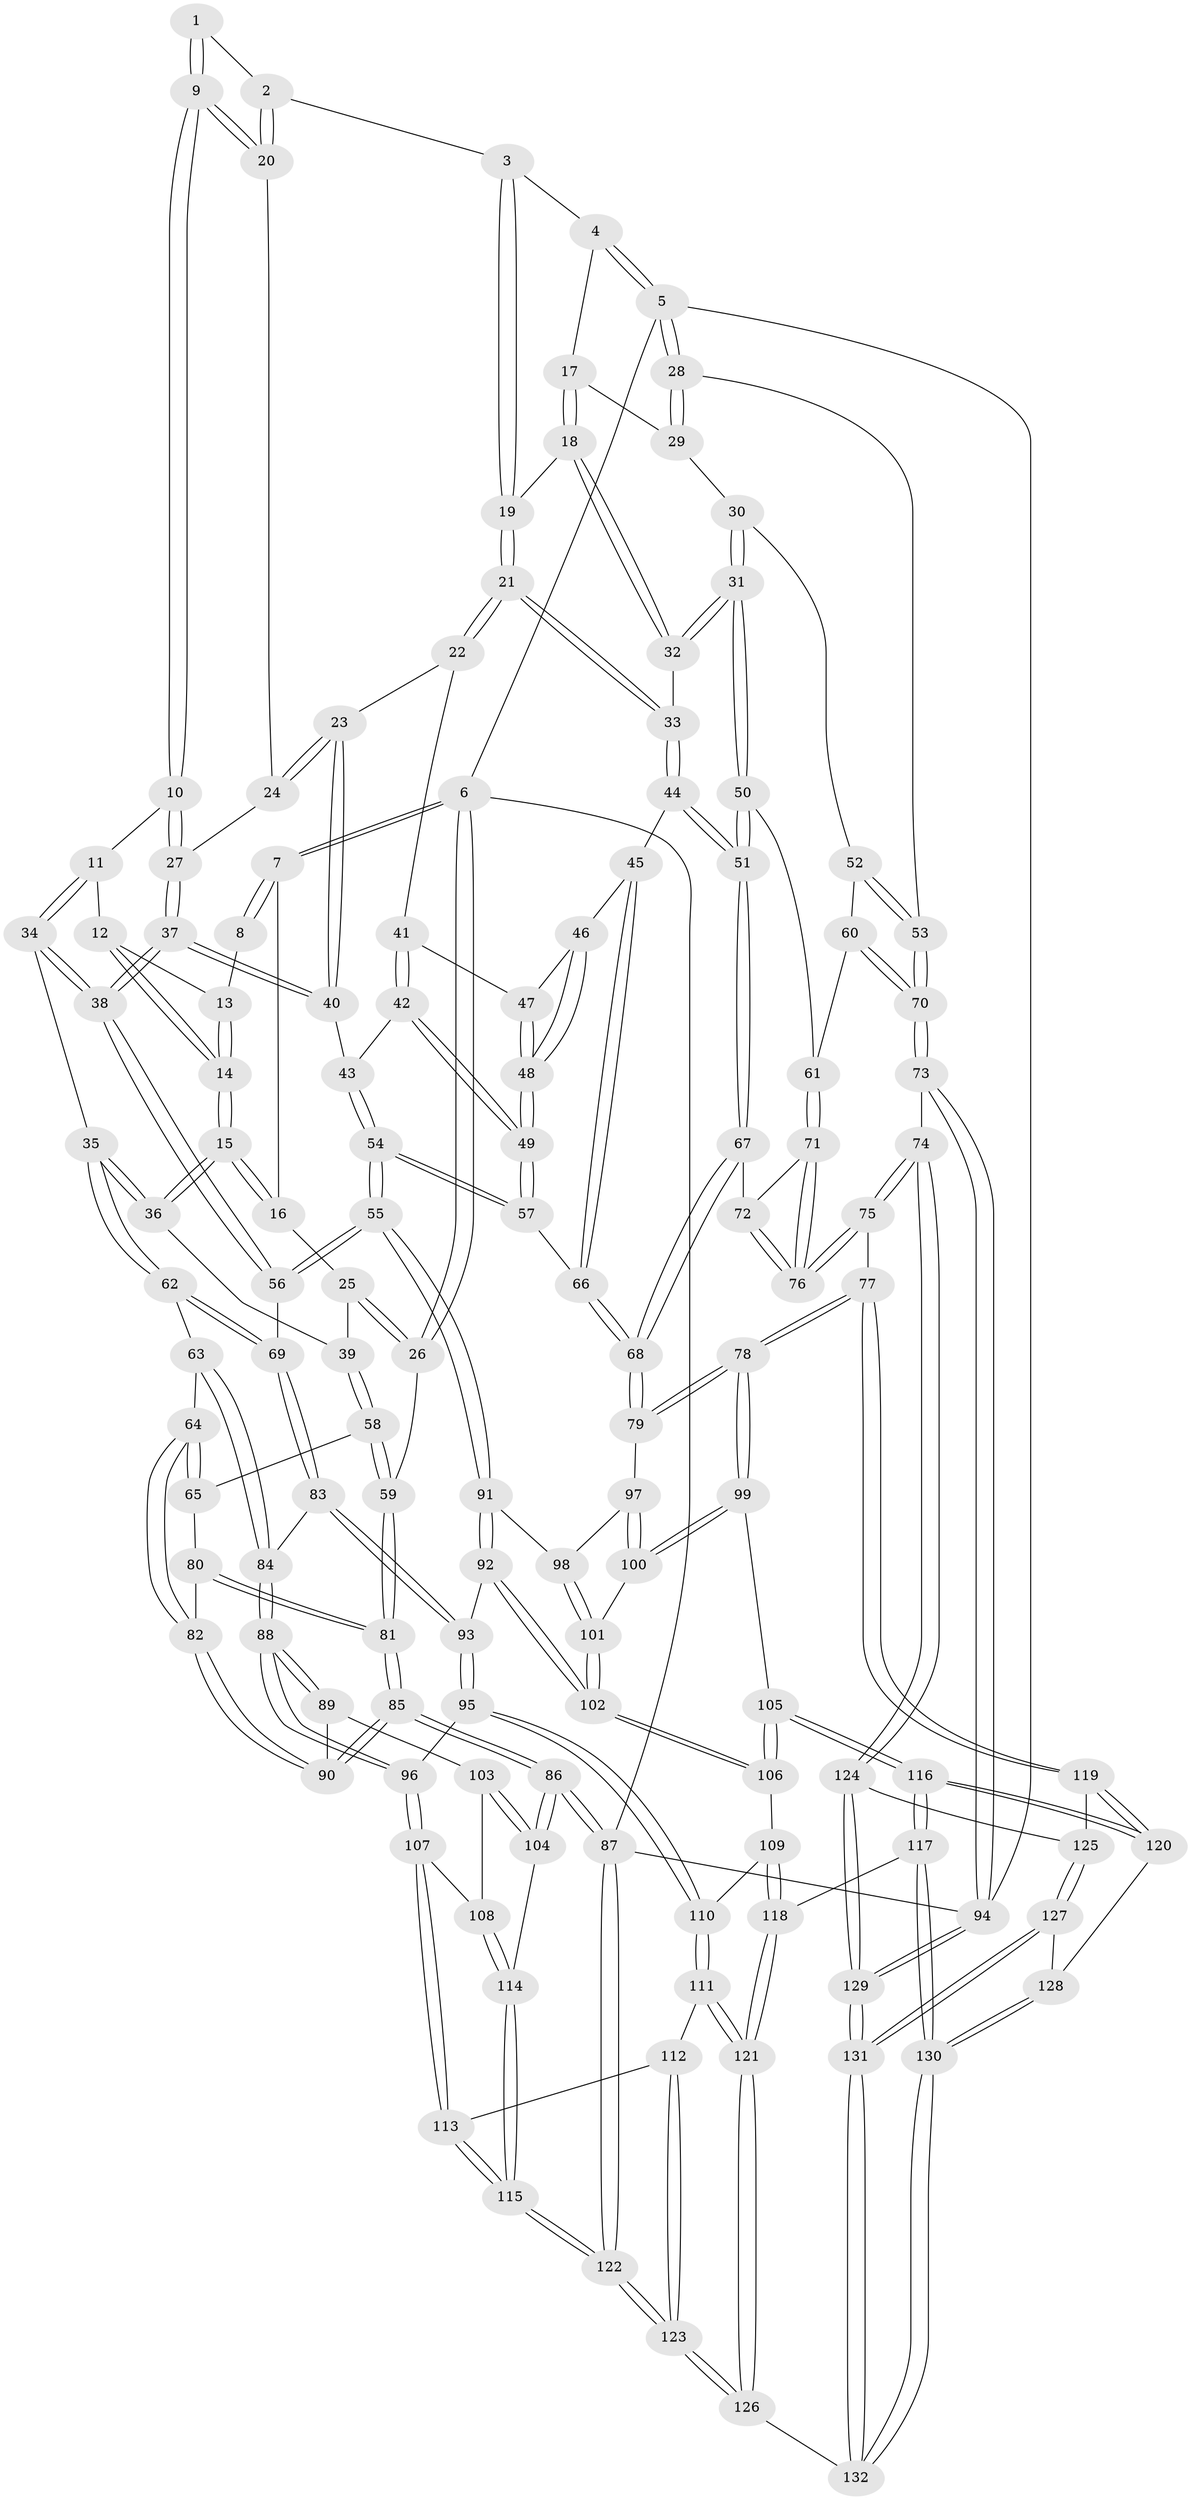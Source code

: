 // coarse degree distribution, {4: 0.3076923076923077, 3: 0.23076923076923078, 5: 0.2692307692307692, 7: 0.07692307692307693, 2: 0.019230769230769232, 6: 0.09615384615384616}
// Generated by graph-tools (version 1.1) at 2025/05/03/04/25 22:05:18]
// undirected, 132 vertices, 327 edges
graph export_dot {
graph [start="1"]
  node [color=gray90,style=filled];
  1 [pos="+0.4651397463887275+0"];
  2 [pos="+0.553452539419215+0"];
  3 [pos="+0.654907957426171+0"];
  4 [pos="+0.9284690054793849+0"];
  5 [pos="+1+0"];
  6 [pos="+0+0"];
  7 [pos="+0.03825843104286163+0"];
  8 [pos="+0.17956247695713226+0"];
  9 [pos="+0.37458229200667104+0.09455446970399031"];
  10 [pos="+0.37275859661562916+0.09979002503076091"];
  11 [pos="+0.365277489129599+0.10150648649635684"];
  12 [pos="+0.30486054580027416+0.08356768044807195"];
  13 [pos="+0.24404326166073403+0"];
  14 [pos="+0.21706167031501805+0.15056867694272774"];
  15 [pos="+0.21462491581926887+0.1531122807598893"];
  16 [pos="+0.1479174335023282+0.009846741181719658"];
  17 [pos="+0.8515784701891896+0.08146855115452346"];
  18 [pos="+0.8364904408417737+0.092908567860305"];
  19 [pos="+0.696838134383857+0.006251788040105734"];
  20 [pos="+0.5347350253899016+0.004648797405639967"];
  21 [pos="+0.695534396888443+0.14988711109044311"];
  22 [pos="+0.5929897695136486+0.14941168546658445"];
  23 [pos="+0.5823678641433789+0.14359976660674392"];
  24 [pos="+0.5328516857413566+0.06561057764918292"];
  25 [pos="+0.12184961199320865+0.1443223244168177"];
  26 [pos="+0+0.0032419409699282887"];
  27 [pos="+0.42881823737667935+0.13182900189172148"];
  28 [pos="+1+0"];
  29 [pos="+0.8826670082327778+0.10044426627708225"];
  30 [pos="+0.9451642051481343+0.19286065328206423"];
  31 [pos="+0.8601090353471147+0.22041881010708544"];
  32 [pos="+0.7888556775475615+0.15012408004384895"];
  33 [pos="+0.7100826342781408+0.16305095477954945"];
  34 [pos="+0.316580609438622+0.22530009746316979"];
  35 [pos="+0.24308647250853474+0.22991594341273833"];
  36 [pos="+0.2046744522988119+0.18135864214194347"];
  37 [pos="+0.4471359003014042+0.20886915947116058"];
  38 [pos="+0.39983969601599645+0.2666348551059311"];
  39 [pos="+0.18214418823567152+0.18203732174584922"];
  40 [pos="+0.4785627637625531+0.2102195801372368"];
  41 [pos="+0.5859229485031374+0.19954572926095362"];
  42 [pos="+0.5531199803728819+0.24017736220578337"];
  43 [pos="+0.5095979838990277+0.23931629541834776"];
  44 [pos="+0.7095979225475398+0.20302961852489762"];
  45 [pos="+0.6876662263665168+0.24075977662117717"];
  46 [pos="+0.6338646794501916+0.2473169609287327"];
  47 [pos="+0.5954755215575592+0.22680999275526356"];
  48 [pos="+0.5945693619834116+0.27614314528042583"];
  49 [pos="+0.5811161711127143+0.3122977631379886"];
  50 [pos="+0.834498913277866+0.30562470081480836"];
  51 [pos="+0.8111512423890088+0.31798846910397627"];
  52 [pos="+0.9500593082604696+0.19381939937838014"];
  53 [pos="+1+0.15655038595134152"];
  54 [pos="+0.5476346497486835+0.3995223354984552"];
  55 [pos="+0.511964314507749+0.4153447301423991"];
  56 [pos="+0.4162836576243576+0.367705451504869"];
  57 [pos="+0.5761801212446904+0.3927127830031267"];
  58 [pos="+0.05909650746684456+0.275669430765181"];
  59 [pos="+0+0.095624525360213"];
  60 [pos="+0.919440683844763+0.3291780092400252"];
  61 [pos="+0.9131353411952966+0.32974739521039953"];
  62 [pos="+0.23881247172966696+0.25393659814474207"];
  63 [pos="+0.19257165248226146+0.37048326721828206"];
  64 [pos="+0.14069353436432766+0.37957432212400094"];
  65 [pos="+0.09309306270021879+0.3416892528967869"];
  66 [pos="+0.647448739522747+0.39912496063521574"];
  67 [pos="+0.7995173743985685+0.33724141389310675"];
  68 [pos="+0.6982742061047952+0.4260580285811291"];
  69 [pos="+0.37548276011729653+0.38342232542098115"];
  70 [pos="+1+0.4200339857705843"];
  71 [pos="+0.8974679872789484+0.38078921298185703"];
  72 [pos="+0.8529076225246368+0.39504937855682665"];
  73 [pos="+1+0.6232141741014585"];
  74 [pos="+1+0.6326161036890422"];
  75 [pos="+0.9328560746631367+0.6305379871188059"];
  76 [pos="+0.9108720470357095+0.5409777850474967"];
  77 [pos="+0.890341152648562+0.6377588570303128"];
  78 [pos="+0.8402741656690395+0.6167508719334253"];
  79 [pos="+0.7192489892633009+0.46906984377045363"];
  80 [pos="+0+0.3991440025841249"];
  81 [pos="+0+0.3975656254271599"];
  82 [pos="+0.08901116064194844+0.5012560948857318"];
  83 [pos="+0.34392597256596585+0.40251477564159827"];
  84 [pos="+0.23682056816588704+0.40093316903610643"];
  85 [pos="+0+0.5782348716915455"];
  86 [pos="+0+0.6398321436728018"];
  87 [pos="+0+1"];
  88 [pos="+0.23858898112958105+0.5941470954334382"];
  89 [pos="+0.13077441113184762+0.5616360348626316"];
  90 [pos="+0.08850046696270844+0.504741408845811"];
  91 [pos="+0.4946468905900001+0.5068313446949796"];
  92 [pos="+0.4363743512626075+0.586848739318812"];
  93 [pos="+0.3272107842983039+0.5853380172053759"];
  94 [pos="+1+1"];
  95 [pos="+0.2928378157299581+0.600789276267152"];
  96 [pos="+0.2529197929986024+0.6061740283058896"];
  97 [pos="+0.6332133750298239+0.5407807032001679"];
  98 [pos="+0.5471096325195416+0.5442434959835182"];
  99 [pos="+0.6762924013979706+0.661252563884777"];
  100 [pos="+0.6047027761486237+0.6126372147147838"];
  101 [pos="+0.6030468440201929+0.6122490762688361"];
  102 [pos="+0.48221189288326505+0.6782254751638571"];
  103 [pos="+0.07920650710921719+0.631283124165222"];
  104 [pos="+0+0.6689351534758713"];
  105 [pos="+0.617791074438127+0.7310542351881466"];
  106 [pos="+0.4846148762715952+0.6973893742819036"];
  107 [pos="+0.2421054893998367+0.641014586390098"];
  108 [pos="+0.10189780050596504+0.7006744297774922"];
  109 [pos="+0.4782688269483964+0.7098136564433655"];
  110 [pos="+0.3805065300908187+0.75484436427974"];
  111 [pos="+0.34615659137663674+0.8064194698656434"];
  112 [pos="+0.24292991495622612+0.7672281499693591"];
  113 [pos="+0.23116332822483326+0.7547122868597316"];
  114 [pos="+0.08884208228828579+0.7675501131156908"];
  115 [pos="+0.1031208802780386+0.7961106541240686"];
  116 [pos="+0.6354262060362742+0.8650024845326991"];
  117 [pos="+0.5971476624545553+0.8975113548162563"];
  118 [pos="+0.5111702230238654+0.8789016792219976"];
  119 [pos="+0.827796765924655+0.760989551601821"];
  120 [pos="+0.675505117585552+0.861105385464773"];
  121 [pos="+0.386934228635711+0.9248630525269423"];
  122 [pos="+0+1"];
  123 [pos="+0.18562618199238834+1"];
  124 [pos="+0.9157096310609202+0.9290374527977874"];
  125 [pos="+0.847214981700921+0.8877351011745024"];
  126 [pos="+0.23120911435101496+1"];
  127 [pos="+0.791243642554056+0.9552778871205475"];
  128 [pos="+0.7538471146287576+0.9323940525589594"];
  129 [pos="+1+1"];
  130 [pos="+0.6218989603877156+1"];
  131 [pos="+0.8445433612488393+1"];
  132 [pos="+0.6315384282313091+1"];
  1 -- 2;
  1 -- 9;
  1 -- 9;
  2 -- 3;
  2 -- 20;
  2 -- 20;
  3 -- 4;
  3 -- 19;
  3 -- 19;
  4 -- 5;
  4 -- 5;
  4 -- 17;
  5 -- 6;
  5 -- 28;
  5 -- 28;
  5 -- 94;
  6 -- 7;
  6 -- 7;
  6 -- 26;
  6 -- 26;
  6 -- 87;
  7 -- 8;
  7 -- 8;
  7 -- 16;
  8 -- 13;
  9 -- 10;
  9 -- 10;
  9 -- 20;
  9 -- 20;
  10 -- 11;
  10 -- 27;
  10 -- 27;
  11 -- 12;
  11 -- 34;
  11 -- 34;
  12 -- 13;
  12 -- 14;
  12 -- 14;
  13 -- 14;
  13 -- 14;
  14 -- 15;
  14 -- 15;
  15 -- 16;
  15 -- 16;
  15 -- 36;
  15 -- 36;
  16 -- 25;
  17 -- 18;
  17 -- 18;
  17 -- 29;
  18 -- 19;
  18 -- 32;
  18 -- 32;
  19 -- 21;
  19 -- 21;
  20 -- 24;
  21 -- 22;
  21 -- 22;
  21 -- 33;
  21 -- 33;
  22 -- 23;
  22 -- 41;
  23 -- 24;
  23 -- 24;
  23 -- 40;
  23 -- 40;
  24 -- 27;
  25 -- 26;
  25 -- 26;
  25 -- 39;
  26 -- 59;
  27 -- 37;
  27 -- 37;
  28 -- 29;
  28 -- 29;
  28 -- 53;
  29 -- 30;
  30 -- 31;
  30 -- 31;
  30 -- 52;
  31 -- 32;
  31 -- 32;
  31 -- 50;
  31 -- 50;
  32 -- 33;
  33 -- 44;
  33 -- 44;
  34 -- 35;
  34 -- 38;
  34 -- 38;
  35 -- 36;
  35 -- 36;
  35 -- 62;
  35 -- 62;
  36 -- 39;
  37 -- 38;
  37 -- 38;
  37 -- 40;
  37 -- 40;
  38 -- 56;
  38 -- 56;
  39 -- 58;
  39 -- 58;
  40 -- 43;
  41 -- 42;
  41 -- 42;
  41 -- 47;
  42 -- 43;
  42 -- 49;
  42 -- 49;
  43 -- 54;
  43 -- 54;
  44 -- 45;
  44 -- 51;
  44 -- 51;
  45 -- 46;
  45 -- 66;
  45 -- 66;
  46 -- 47;
  46 -- 48;
  46 -- 48;
  47 -- 48;
  47 -- 48;
  48 -- 49;
  48 -- 49;
  49 -- 57;
  49 -- 57;
  50 -- 51;
  50 -- 51;
  50 -- 61;
  51 -- 67;
  51 -- 67;
  52 -- 53;
  52 -- 53;
  52 -- 60;
  53 -- 70;
  53 -- 70;
  54 -- 55;
  54 -- 55;
  54 -- 57;
  54 -- 57;
  55 -- 56;
  55 -- 56;
  55 -- 91;
  55 -- 91;
  56 -- 69;
  57 -- 66;
  58 -- 59;
  58 -- 59;
  58 -- 65;
  59 -- 81;
  59 -- 81;
  60 -- 61;
  60 -- 70;
  60 -- 70;
  61 -- 71;
  61 -- 71;
  62 -- 63;
  62 -- 69;
  62 -- 69;
  63 -- 64;
  63 -- 84;
  63 -- 84;
  64 -- 65;
  64 -- 65;
  64 -- 82;
  64 -- 82;
  65 -- 80;
  66 -- 68;
  66 -- 68;
  67 -- 68;
  67 -- 68;
  67 -- 72;
  68 -- 79;
  68 -- 79;
  69 -- 83;
  69 -- 83;
  70 -- 73;
  70 -- 73;
  71 -- 72;
  71 -- 76;
  71 -- 76;
  72 -- 76;
  72 -- 76;
  73 -- 74;
  73 -- 94;
  73 -- 94;
  74 -- 75;
  74 -- 75;
  74 -- 124;
  74 -- 124;
  75 -- 76;
  75 -- 76;
  75 -- 77;
  77 -- 78;
  77 -- 78;
  77 -- 119;
  77 -- 119;
  78 -- 79;
  78 -- 79;
  78 -- 99;
  78 -- 99;
  79 -- 97;
  80 -- 81;
  80 -- 81;
  80 -- 82;
  81 -- 85;
  81 -- 85;
  82 -- 90;
  82 -- 90;
  83 -- 84;
  83 -- 93;
  83 -- 93;
  84 -- 88;
  84 -- 88;
  85 -- 86;
  85 -- 86;
  85 -- 90;
  85 -- 90;
  86 -- 87;
  86 -- 87;
  86 -- 104;
  86 -- 104;
  87 -- 122;
  87 -- 122;
  87 -- 94;
  88 -- 89;
  88 -- 89;
  88 -- 96;
  88 -- 96;
  89 -- 90;
  89 -- 103;
  91 -- 92;
  91 -- 92;
  91 -- 98;
  92 -- 93;
  92 -- 102;
  92 -- 102;
  93 -- 95;
  93 -- 95;
  94 -- 129;
  94 -- 129;
  95 -- 96;
  95 -- 110;
  95 -- 110;
  96 -- 107;
  96 -- 107;
  97 -- 98;
  97 -- 100;
  97 -- 100;
  98 -- 101;
  98 -- 101;
  99 -- 100;
  99 -- 100;
  99 -- 105;
  100 -- 101;
  101 -- 102;
  101 -- 102;
  102 -- 106;
  102 -- 106;
  103 -- 104;
  103 -- 104;
  103 -- 108;
  104 -- 114;
  105 -- 106;
  105 -- 106;
  105 -- 116;
  105 -- 116;
  106 -- 109;
  107 -- 108;
  107 -- 113;
  107 -- 113;
  108 -- 114;
  108 -- 114;
  109 -- 110;
  109 -- 118;
  109 -- 118;
  110 -- 111;
  110 -- 111;
  111 -- 112;
  111 -- 121;
  111 -- 121;
  112 -- 113;
  112 -- 123;
  112 -- 123;
  113 -- 115;
  113 -- 115;
  114 -- 115;
  114 -- 115;
  115 -- 122;
  115 -- 122;
  116 -- 117;
  116 -- 117;
  116 -- 120;
  116 -- 120;
  117 -- 118;
  117 -- 130;
  117 -- 130;
  118 -- 121;
  118 -- 121;
  119 -- 120;
  119 -- 120;
  119 -- 125;
  120 -- 128;
  121 -- 126;
  121 -- 126;
  122 -- 123;
  122 -- 123;
  123 -- 126;
  123 -- 126;
  124 -- 125;
  124 -- 129;
  124 -- 129;
  125 -- 127;
  125 -- 127;
  126 -- 132;
  127 -- 128;
  127 -- 131;
  127 -- 131;
  128 -- 130;
  128 -- 130;
  129 -- 131;
  129 -- 131;
  130 -- 132;
  130 -- 132;
  131 -- 132;
  131 -- 132;
}
